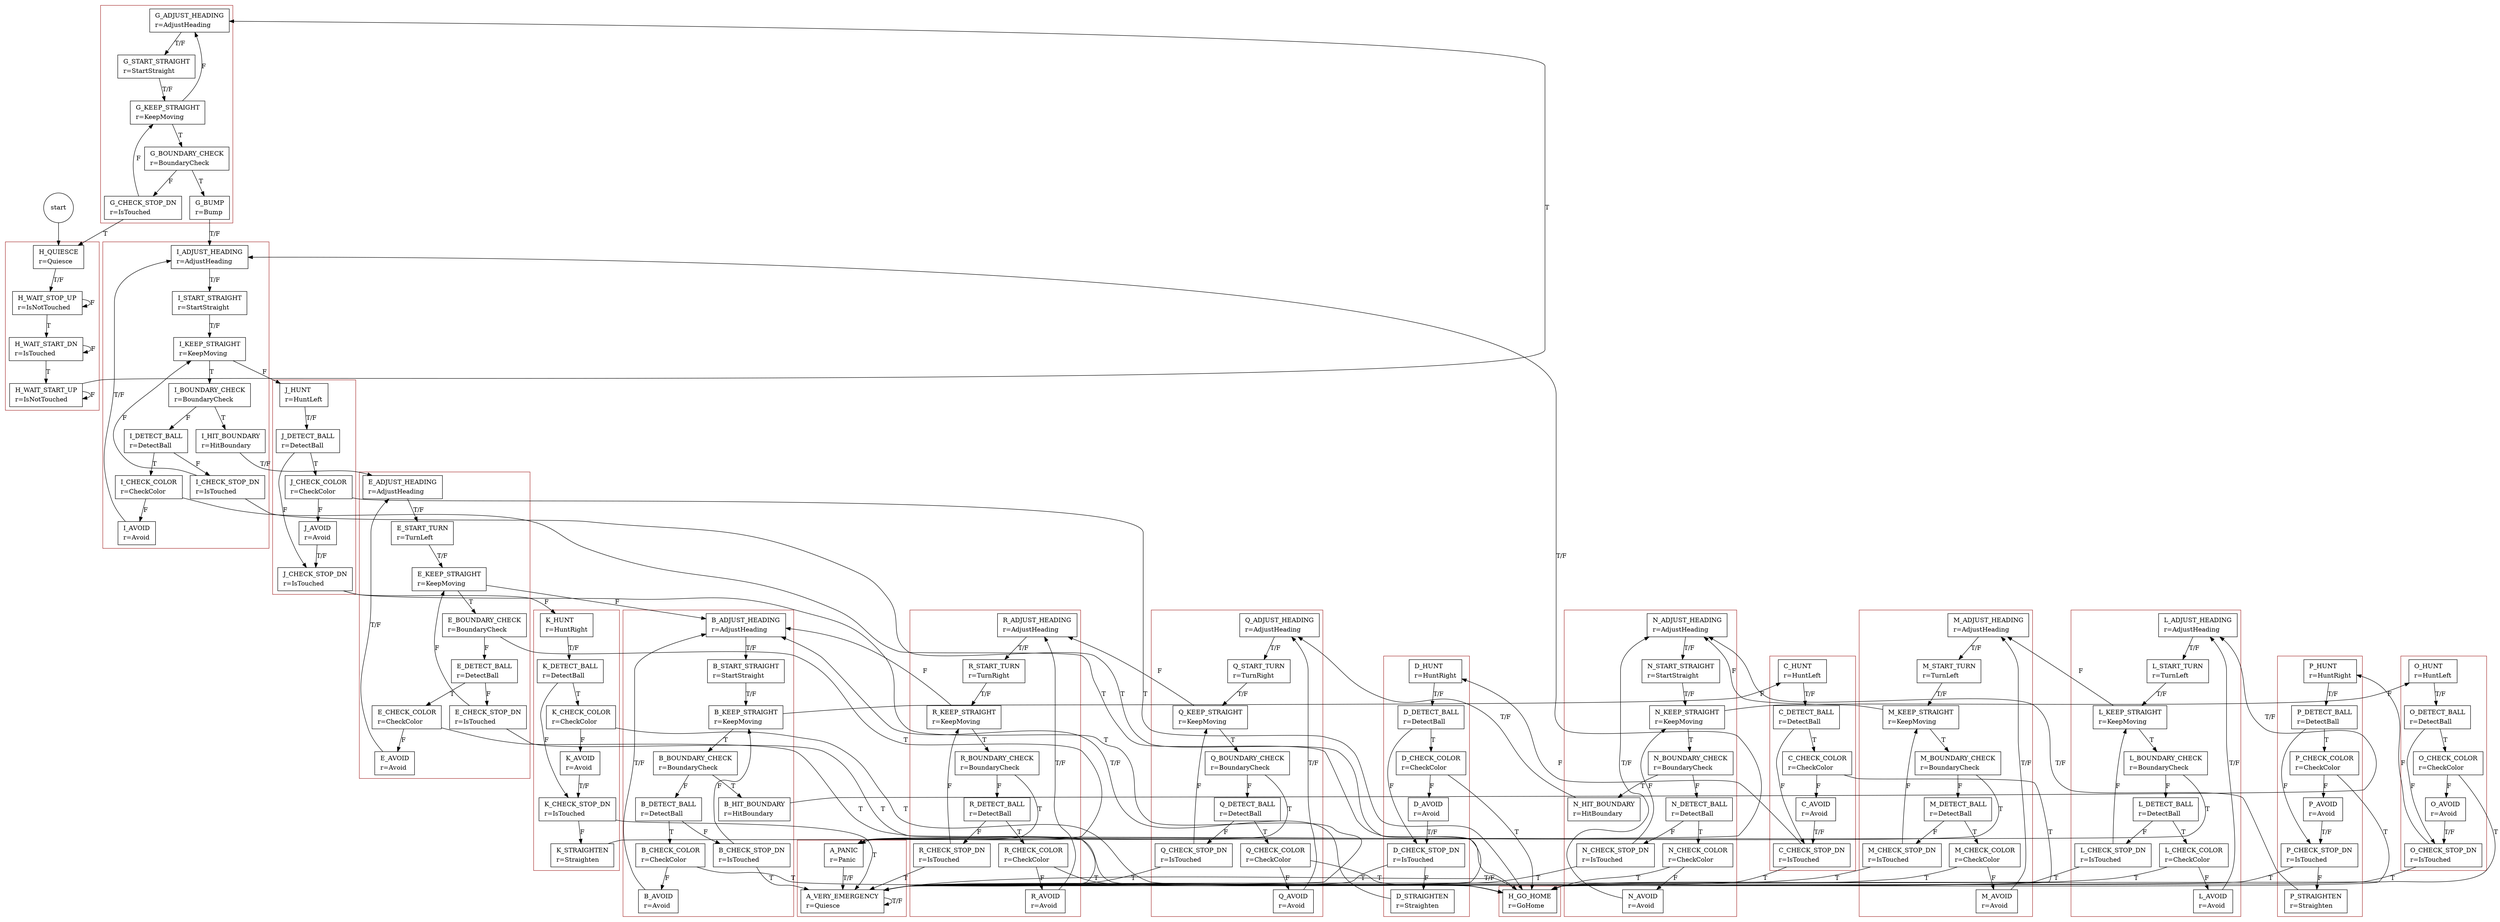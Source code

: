 digraph FSM {

"START" [ shape=circle label="start" ];

#  PANIC/HALT sequence
#
	subgraph cluster_A {

		color = brown;

		A_PANIC          [ shape=box label=<<table border="0"><tr><td align="left">A_PANIC</td></tr><tr><td align="left">r=Panic</td></tr></table>> ];
		A_VERY_EMERGENCY [ shape=box label=<<table border="0"><tr><td align="left">A_VERY_EMERGENCY</td></tr><tr><td align="left">r=Quiesce</td></tr></table>> ];

	}

# "normal" STRAIGHT sequence (next turn is left)
#
	subgraph cluster_B {
	
		color = brown;

		B_ADJUST_HEADING [ shape=box label=<<table border="0"><tr><td align="left">B_ADJUST_HEADING</td></tr><tr><td align="left">r=AdjustHeading</td></tr></table>> ];
		B_START_STRAIGHT [ shape=box label=<<table border="0"><tr><td align="left">B_START_STRAIGHT</td></tr><tr><td align="left">r=StartStraight</td></tr></table>> ];
		B_KEEP_STRAIGHT  [ shape=box label=<<table border="0"><tr><td align="left">B_KEEP_STRAIGHT</td></tr><tr><td align="left">r=KeepMoving</td></tr></table>> ];
		B_BOUNDARY_CHECK [ shape=box label=<<table border="0"><tr><td align="left">B_BOUNDARY_CHECK</td></tr><tr><td align="left">r=BoundaryCheck</td></tr></table>> ];
		B_HIT_BOUNDARY   [ shape=box label=<<table border="0"><tr><td align="left">B_HIT_BOUNDARY</td></tr><tr><td align="left">r=HitBoundary</td></tr></table>> ];
		B_DETECT_BALL    [ shape=box label=<<table border="0"><tr><td align="left">B_DETECT_BALL</td></tr><tr><td align="left">r=DetectBall</td></tr></table>> ];
		B_CHECK_COLOR    [ shape=box label=<<table border="0"><tr><td align="left">B_CHECK_COLOR</td></tr><tr><td align="left">r=CheckColor</td></tr></table>> ];
		B_AVOID          [ shape=box label=<<table border="0"><tr><td align="left">B_AVOID</td></tr><tr><td align="left">r=Avoid</td></tr></table>> ];
		B_CHECK_STOP_DN  [ shape=box label=<<table border="0"><tr><td align="left">B_CHECK_STOP_DN</td></tr><tr><td align="left">r=IsTouched</td></tr></table>> ];

	}		

# "normal" HUNT LEFT sequence (next turn is left)
#
	subgraph cluster_C {
	
		color = brown;

		C_HUNT           [ shape=box label=<<table border="0"><tr><td align="left">C_HUNT</td></tr><tr><td align="left">r=HuntLeft</td></tr></table>> ];
		C_DETECT_BALL    [ shape=box label=<<table border="0"><tr><td align="left">C_DETECT_BALL</td></tr><tr><td align="left">r=DetectBall</td></tr></table>> ];
		C_CHECK_COLOR    [ shape=box label=<<table border="0"><tr><td align="left">C_CHECK_COLOR</td></tr><tr><td align="left">r=CheckColor</td></tr></table>> ];
		C_AVOID          [ shape=box label=<<table border="0"><tr><td align="left">C_AVOID</td></tr><tr><td align="left">r=Avoid</td></tr></table>> ];
		C_CHECK_STOP_DN  [ shape=box label=<<table border="0"><tr><td align="left">C_CHECK_STOP_DN</td></tr><tr><td align="left">r=IsTouched</td></tr></table>> ];

	}		

# "normal" HUNT RIGHT sequence (next turn is left)
#
	subgraph cluster_D {
	
		color = brown;

		D_HUNT           [ shape=box label=<<table border="0"><tr><td align="left">D_HUNT</td></tr><tr><td align="left">r=HuntRight</td></tr></table>> ];
		D_DETECT_BALL    [ shape=box label=<<table border="0"><tr><td align="left">D_DETECT_BALL</td></tr><tr><td align="left">r=DetectBall</td></tr></table>> ];
		D_CHECK_COLOR    [ shape=box label=<<table border="0"><tr><td align="left">D_CHECK_COLOR</td></tr><tr><td align="left">r=CheckColor</td></tr></table>> ];
		D_AVOID          [ shape=box label=<<table border="0"><tr><td align="left">D_AVOID</td></tr><tr><td align="left">r=Avoid</td></tr></table>> ];
		D_CHECK_STOP_DN  [ shape=box label=<<table border="0"><tr><td align="left">D_CHECK_STOP_DN</td></tr><tr><td align="left">r=IsTouched</td></tr></table>> ];
		D_STRAIGHTEN     [ shape=box label=<<table border="0"><tr><td align="left">D_STRAIGHTEN</td></tr><tr><td align="left">r=Straighten</td></tr></table>> ];

	}		

# TURN LEFT 90 sequence
#
	subgraph cluster_E {
	
		color = brown;

		E_ADJUST_HEADING [ shape=box label=<<table border="0"><tr><td align="left">E_ADJUST_HEADING</td></tr><tr><td align="left">r=AdjustHeading</td></tr></table>> ];
		E_START_TURN     [ shape=box label=<<table border="0"><tr><td align="left">E_START_TURN</td></tr><tr><td align="left">r=TurnLeft</td></tr></table>> ];
		E_KEEP_TURNING   [ shape=box label=<<table border="0"><tr><td align="left">E_KEEP_STRAIGHT</td></tr><tr><td align="left">r=KeepMoving</td></tr></table>> ];
		E_BOUNDARY_CHECK [ shape=box label=<<table border="0"><tr><td align="left">E_BOUNDARY_CHECK</td></tr><tr><td align="left">r=BoundaryCheck</td></tr></table>> ];
		E_DETECT_BALL    [ shape=box label=<<table border="0"><tr><td align="left">E_DETECT_BALL</td></tr><tr><td align="left">r=DetectBall</td></tr></table>> ];
		E_CHECK_COLOR    [ shape=box label=<<table border="0"><tr><td align="left">E_CHECK_COLOR</td></tr><tr><td align="left">r=CheckColor</td></tr></table>> ];
		E_AVOID          [ shape=box label=<<table border="0"><tr><td align="left">E_AVOID</td></tr><tr><td align="left">r=Avoid</td></tr></table>> ];
		E_CHECK_STOP_DN  [ shape=box label=<<table border="0"><tr><td align="left">E_CHECK_STOP_DN</td></tr><tr><td align="left">r=IsTouched</td></tr></table>> ];

	}

# HOME sequence
#	
	subgraph cluster_F {
	
		color = brown;

		F_GO_HOME        [ shape=box label=<<table border="0"><tr><td align="left">H_GO_HOME</td></tr><tr><td align="left">r=GoHome</td></tr></table>> ];
	
	}

# "think outside the box" STRAIGHT sequence
#
	subgraph cluster_G {
	
		color = brown;

		G_ADJUST_HEADING [ shape=box label=<<table border="0"><tr><td align="left">G_ADJUST_HEADING</td></tr><tr><td align="left">r=AdjustHeading</td></tr></table>> ];
		G_START_STRAIGHT [ shape=box label=<<table border="0"><tr><td align="left">G_START_STRAIGHT</td></tr><tr><td align="left">r=StartStraight</td></tr></table>> ];
		G_KEEP_STRAIGHT  [ shape=box label=<<table border="0"><tr><td align="left">G_KEEP_STRAIGHT</td></tr><tr><td align="left">r=KeepMoving</td></tr></table>> ];
		G_BOUNDARY_CHECK [ shape=box label=<<table border="0"><tr><td align="left">G_BOUNDARY_CHECK</td></tr><tr><td align="left">r=BoundaryCheck</td></tr></table>> ];
		G_BUMP           [ shape=box label=<<table border="0"><tr><td align="left">G_BUMP</td></tr><tr><td align="left">r=Bump</td></tr></table>> ];
		G_CHECK_STOP_DN  [ shape=box label=<<table border="0"><tr><td align="left">G_CHECK_STOP_DN</td></tr><tr><td align="left">r=IsTouched</td></tr></table>> ];

	}		

# "think outside the box" QUIESCE sequence
#
	subgraph cluster_H {

		color = brown;

		H_QUIESCE        [ shape=box label=<<table border="0"><tr><td align="left">H_QUIESCE</td></tr><tr><td align="left">r=Quiesce</td></tr></table>> ];
		H_WAIT_STOP_UP   [ shape=box label=<<table border="0"><tr><td align="left">H_WAIT_STOP_UP</td></tr><tr><td align="left">r=IsNotTouched</td></tr></table>> ];
		H_WAIT_START_DN  [ shape=box label=<<table border="0"><tr><td align="left">H_WAIT_START_DN</td></tr><tr><td align="left">r=IsTouched</td></tr></table>> ];
		H_WAIT_START_UP  [ shape=box label=<<table border="0"><tr><td align="left">H_WAIT_START_UP</td></tr><tr><td align="left">r=IsNotTouched</td></tr></table>> ];

	}

# "sprinting" STRAIGHT sequence
#
	subgraph cluster_I {
	
		color = brown;

		I_ADJUST_HEADING [ shape=box label=<<table border="0"><tr><td align="left">I_ADJUST_HEADING</td></tr><tr><td align="left">r=AdjustHeading</td></tr></table>> ];
		I_START_STRAIGHT [ shape=box label=<<table border="0"><tr><td align="left">I_START_STRAIGHT</td></tr><tr><td align="left">r=StartStraight</td></tr></table>> ];
		I_KEEP_STRAIGHT  [ shape=box label=<<table border="0"><tr><td align="left">I_KEEP_STRAIGHT</td></tr><tr><td align="left">r=KeepMoving</td></tr></table>> ];
		I_BOUNDARY_CHECK [ shape=box label=<<table border="0"><tr><td align="left">I_BOUNDARY_CHECK</td></tr><tr><td align="left">r=BoundaryCheck</td></tr></table>> ];
		I_HIT_BOUNDARY   [ shape=box label=<<table border="0"><tr><td align="left">I_HIT_BOUNDARY</td></tr><tr><td align="left">r=HitBoundary</td></tr></table>> ];
		I_DETECT_BALL    [ shape=box label=<<table border="0"><tr><td align="left">I_DETECT_BALL</td></tr><tr><td align="left">r=DetectBall</td></tr></table>> ];
		I_CHECK_COLOR    [ shape=box label=<<table border="0"><tr><td align="left">I_CHECK_COLOR</td></tr><tr><td align="left">r=CheckColor</td></tr></table>> ];
		I_AVOID          [ shape=box label=<<table border="0"><tr><td align="left">I_AVOID</td></tr><tr><td align="left">r=Avoid</td></tr></table>> ];
		I_CHECK_STOP_DN  [ shape=box label=<<table border="0"><tr><td align="left">I_CHECK_STOP_DN</td></tr><tr><td align="left">r=IsTouched</td></tr></table>> ];

	}	

# "sprinting" HUNT LEFT sequence
#
	subgraph cluster_J {
	
		color = brown;

		J_HUNT           [ shape=box label=<<table border="0"><tr><td align="left">J_HUNT</td></tr><tr><td align="left">r=HuntLeft</td></tr></table>> ];
		J_DETECT_BALL    [ shape=box label=<<table border="0"><tr><td align="left">J_DETECT_BALL</td></tr><tr><td align="left">r=DetectBall</td></tr></table>> ];
		J_CHECK_COLOR    [ shape=box label=<<table border="0"><tr><td align="left">J_CHECK_COLOR</td></tr><tr><td align="left">r=CheckColor</td></tr></table>> ];
		J_AVOID          [ shape=box label=<<table border="0"><tr><td align="left">J_AVOID</td></tr><tr><td align="left">r=Avoid</td></tr></table>> ];
		J_CHECK_STOP_DN  [ shape=box label=<<table border="0"><tr><td align="left">J_CHECK_STOP_DN</td></tr><tr><td align="left">r=IsTouched</td></tr></table>> ];

	}		

# "sprinting" HUNT RIGHT sequence
#
	subgraph cluster_K {
	
		color = brown;

		K_HUNT           [ shape=box label=<<table border="0"><tr><td align="left">K_HUNT</td></tr><tr><td align="left">r=HuntRight</td></tr></table>> ];
		K_DETECT_BALL    [ shape=box label=<<table border="0"><tr><td align="left">K_DETECT_BALL</td></tr><tr><td align="left">r=DetectBall</td></tr></table>> ];
		K_CHECK_COLOR    [ shape=box label=<<table border="0"><tr><td align="left">K_CHECK_COLOR</td></tr><tr><td align="left">r=CheckColor</td></tr></table>> ];
		K_AVOID          [ shape=box label=<<table border="0"><tr><td align="left">K_AVOID</td></tr><tr><td align="left">r=Avoid</td></tr></table>> ];
		K_CHECK_STOP_DN  [ shape=box label=<<table border="0"><tr><td align="left">K_CHECK_STOP_DN</td></tr><tr><td align="left">r=IsTouched</td></tr></table>> ];
		K_STRAIGHTEN     [ shape=box label=<<table border="0"><tr><td align="left">K_STRAIGHTEN</td></tr><tr><td align="left">r=Straighten</td></tr></table>> ];

	}		

# TURN LEFT 180 sequence (part 1)
#
	subgraph cluster_L {
	
		color = brown;

		L_ADJUST_HEADING [ shape=box label=<<table border="0"><tr><td align="left">L_ADJUST_HEADING</td></tr><tr><td align="left">r=AdjustHeading</td></tr></table>> ];
		L_START_TURN     [ shape=box label=<<table border="0"><tr><td align="left">L_START_TURN</td></tr><tr><td align="left">r=TurnLeft</td></tr></table>> ];
		L_KEEP_TURNING   [ shape=box label=<<table border="0"><tr><td align="left">L_KEEP_STRAIGHT</td></tr><tr><td align="left">r=KeepMoving</td></tr></table>> ];
		L_BOUNDARY_CHECK [ shape=box label=<<table border="0"><tr><td align="left">L_BOUNDARY_CHECK</td></tr><tr><td align="left">r=BoundaryCheck</td></tr></table>> ];
		L_DETECT_BALL    [ shape=box label=<<table border="0"><tr><td align="left">L_DETECT_BALL</td></tr><tr><td align="left">r=DetectBall</td></tr></table>> ];
		L_CHECK_COLOR    [ shape=box label=<<table border="0"><tr><td align="left">L_CHECK_COLOR</td></tr><tr><td align="left">r=CheckColor</td></tr></table>> ];
		L_AVOID          [ shape=box label=<<table border="0"><tr><td align="left">L_AVOID</td></tr><tr><td align="left">r=Avoid</td></tr></table>> ];
		L_CHECK_STOP_DN  [ shape=box label=<<table border="0"><tr><td align="left">L_CHECK_STOP_DN</td></tr><tr><td align="left">r=IsTouched</td></tr></table>> ];

	}

# TURN LEFT 180 sequence (part 2)
#
	subgraph cluster_M {
	
		color = brown;

		M_ADJUST_HEADING [ shape=box label=<<table border="0"><tr><td align="left">M_ADJUST_HEADING</td></tr><tr><td align="left">r=AdjustHeading</td></tr></table>> ];
		M_START_TURN     [ shape=box label=<<table border="0"><tr><td align="left">M_START_TURN</td></tr><tr><td align="left">r=TurnLeft</td></tr></table>> ];
		M_KEEP_TURNING   [ shape=box label=<<table border="0"><tr><td align="left">M_KEEP_STRAIGHT</td></tr><tr><td align="left">r=KeepMoving</td></tr></table>> ];
		M_BOUNDARY_CHECK [ shape=box label=<<table border="0"><tr><td align="left">M_BOUNDARY_CHECK</td></tr><tr><td align="left">r=BoundaryCheck</td></tr></table>> ];
		M_DETECT_BALL    [ shape=box label=<<table border="0"><tr><td align="left">M_DETECT_BALL</td></tr><tr><td align="left">r=DetectBall</td></tr></table>> ];
		M_CHECK_COLOR    [ shape=box label=<<table border="0"><tr><td align="left">M_CHECK_COLOR</td></tr><tr><td align="left">r=CheckColor</td></tr></table>> ];
		M_AVOID          [ shape=box label=<<table border="0"><tr><td align="left">M_AVOID</td></tr><tr><td align="left">r=Avoid</td></tr></table>> ];
		M_CHECK_STOP_DN  [ shape=box label=<<table border="0"><tr><td align="left">M_CHECK_STOP_DN</td></tr><tr><td align="left">r=IsTouched</td></tr></table>> ];

	}

# "normal" STRAIGHT sequence (next turn is right)
#
	subgraph cluster_N {
	
		color = brown;

		N_ADJUST_HEADING [ shape=box label=<<table border="0"><tr><td align="left">N_ADJUST_HEADING</td></tr><tr><td align="left">r=AdjustHeading</td></tr></table>> ];
		N_START_STRAIGHT [ shape=box label=<<table border="0"><tr><td align="left">N_START_STRAIGHT</td></tr><tr><td align="left">r=StartStraight</td></tr></table>> ];
		N_KEEP_STRAIGHT  [ shape=box label=<<table border="0"><tr><td align="left">N_KEEP_STRAIGHT</td></tr><tr><td align="left">r=KeepMoving</td></tr></table>> ];
		N_BOUNDARY_CHECK [ shape=box label=<<table border="0"><tr><td align="left">N_BOUNDARY_CHECK</td></tr><tr><td align="left">r=BoundaryCheck</td></tr></table>> ];
		N_HIT_BOUNDARY   [ shape=box label=<<table border="0"><tr><td align="left">N_HIT_BOUNDARY</td></tr><tr><td align="left">r=HitBoundary</td></tr></table>> ];
		N_DETECT_BALL    [ shape=box label=<<table border="0"><tr><td align="left">N_DETECT_BALL</td></tr><tr><td align="left">r=DetectBall</td></tr></table>> ];
		N_CHECK_COLOR    [ shape=box label=<<table border="0"><tr><td align="left">N_CHECK_COLOR</td></tr><tr><td align="left">r=CheckColor</td></tr></table>> ];
		N_AVOID          [ shape=box label=<<table border="0"><tr><td align="left">N_AVOID</td></tr><tr><td align="left">r=Avoid</td></tr></table>> ];
		N_CHECK_STOP_DN  [ shape=box label=<<table border="0"><tr><td align="left">N_CHECK_STOP_DN</td></tr><tr><td align="left">r=IsTouched</td></tr></table>> ];

	}		

# "normal" HUNT LEFT sequence (next turn is right)
#
	subgraph cluster_O {
	
		color = brown;

		O_HUNT           [ shape=box label=<<table border="0"><tr><td align="left">O_HUNT</td></tr><tr><td align="left">r=HuntLeft</td></tr></table>> ];
		O_DETECT_BALL    [ shape=box label=<<table border="0"><tr><td align="left">O_DETECT_BALL</td></tr><tr><td align="left">r=DetectBall</td></tr></table>> ];
		O_CHECK_COLOR    [ shape=box label=<<table border="0"><tr><td align="left">O_CHECK_COLOR</td></tr><tr><td align="left">r=CheckColor</td></tr></table>> ];
		O_AVOID          [ shape=box label=<<table border="0"><tr><td align="left">O_AVOID</td></tr><tr><td align="left">r=Avoid</td></tr></table>> ];
		O_CHECK_STOP_DN  [ shape=box label=<<table border="0"><tr><td align="left">O_CHECK_STOP_DN</td></tr><tr><td align="left">r=IsTouched</td></tr></table>> ];

	}		

# "normal" HUNT RIGHT sequence (next turn is right)
#
	subgraph cluster_P {
	
		color = brown;

		P_HUNT           [ shape=box label=<<table border="0"><tr><td align="left">P_HUNT</td></tr><tr><td align="left">r=HuntRight</td></tr></table>> ];
		P_DETECT_BALL    [ shape=box label=<<table border="0"><tr><td align="left">P_DETECT_BALL</td></tr><tr><td align="left">r=DetectBall</td></tr></table>> ];
		P_CHECK_COLOR    [ shape=box label=<<table border="0"><tr><td align="left">P_CHECK_COLOR</td></tr><tr><td align="left">r=CheckColor</td></tr></table>> ];
		P_AVOID          [ shape=box label=<<table border="0"><tr><td align="left">P_AVOID</td></tr><tr><td align="left">r=Avoid</td></tr></table>> ];
		P_CHECK_STOP_DN  [ shape=box label=<<table border="0"><tr><td align="left">P_CHECK_STOP_DN</td></tr><tr><td align="left">r=IsTouched</td></tr></table>> ];
		P_STRAIGHTEN     [ shape=box label=<<table border="0"><tr><td align="left">P_STRAIGHTEN</td></tr><tr><td align="left">r=Straighten</td></tr></table>> ];

	}		

# TURN RIGHT 180 sequence (part 1)
#
	subgraph cluster_Q {
	
		color = brown;

		Q_ADJUST_HEADING [ shape=box label=<<table border="0"><tr><td align="left">Q_ADJUST_HEADING</td></tr><tr><td align="left">r=AdjustHeading</td></tr></table>> ];
		Q_START_TURN     [ shape=box label=<<table border="0"><tr><td align="left">Q_START_TURN</td></tr><tr><td align="left">r=TurnRight</td></tr></table>> ];
		Q_KEEP_TURNING   [ shape=box label=<<table border="0"><tr><td align="left">Q_KEEP_STRAIGHT</td></tr><tr><td align="left">r=KeepMoving</td></tr></table>> ];
		Q_BOUNDARY_CHECK [ shape=box label=<<table border="0"><tr><td align="left">Q_BOUNDARY_CHECK</td></tr><tr><td align="left">r=BoundaryCheck</td></tr></table>> ];
		Q_DETECT_BALL    [ shape=box label=<<table border="0"><tr><td align="left">Q_DETECT_BALL</td></tr><tr><td align="left">r=DetectBall</td></tr></table>> ];
		Q_CHECK_COLOR    [ shape=box label=<<table border="0"><tr><td align="left">Q_CHECK_COLOR</td></tr><tr><td align="left">r=CheckColor</td></tr></table>> ];
		Q_AVOID          [ shape=box label=<<table border="0"><tr><td align="left">Q_AVOID</td></tr><tr><td align="left">r=Avoid</td></tr></table>> ];
		Q_CHECK_STOP_DN  [ shape=box label=<<table border="0"><tr><td align="left">Q_CHECK_STOP_DN</td></tr><tr><td align="left">r=IsTouched</td></tr></table>> ];

	}

# TURN RIGHT 180 sequence (part 2)
#
	subgraph cluster_R {
	
		color = brown;

		R_ADJUST_HEADING [ shape=box label=<<table border="0"><tr><td align="left">R_ADJUST_HEADING</td></tr><tr><td align="left">r=AdjustHeading</td></tr></table>> ];
		R_START_TURN     [ shape=box label=<<table border="0"><tr><td align="left">R_START_TURN</td></tr><tr><td align="left">r=TurnRight</td></tr></table>> ];
		R_KEEP_TURNING   [ shape=box label=<<table border="0"><tr><td align="left">R_KEEP_STRAIGHT</td></tr><tr><td align="left">r=KeepMoving</td></tr></table>> ];
		R_BOUNDARY_CHECK [ shape=box label=<<table border="0"><tr><td align="left">R_BOUNDARY_CHECK</td></tr><tr><td align="left">r=BoundaryCheck</td></tr></table>> ];
		R_DETECT_BALL    [ shape=box label=<<table border="0"><tr><td align="left">R_DETECT_BALL</td></tr><tr><td align="left">r=DetectBall</td></tr></table>> ];
		R_CHECK_COLOR    [ shape=box label=<<table border="0"><tr><td align="left">R_CHECK_COLOR</td></tr><tr><td align="left">r=CheckColor</td></tr></table>> ];
		R_AVOID          [ shape=box label=<<table border="0"><tr><td align="left">R_AVOID</td></tr><tr><td align="left">r=Avoid</td></tr></table>> ];
		R_CHECK_STOP_DN  [ shape=box label=<<table border="0"><tr><td align="left">R_CHECK_STOP_DN</td></tr><tr><td align="left">r=IsTouched</td></tr></table>> ];

	}

	START            -> H_QUIESCE;

	A_PANIC          -> A_VERY_EMERGENCY [ label = "T/F" ];
	A_VERY_EMERGENCY -> A_VERY_EMERGENCY [ label = "T/F" ];

	B_ADJUST_HEADING -> B_START_STRAIGHT [ label = "T/F" ];
	B_START_STRAIGHT -> B_KEEP_STRAIGHT  [ label = "T/F" ];
	B_KEEP_STRAIGHT  -> B_BOUNDARY_CHECK [ label = "T" ];
	B_KEEP_STRAIGHT  -> C_HUNT           [ label = "F" ];
	B_BOUNDARY_CHECK -> B_HIT_BOUNDARY   [ label = "T" ];
	B_BOUNDARY_CHECK -> B_DETECT_BALL    [ label = "F" ];
	B_HIT_BOUNDARY   -> L_ADJUST_HEADING [ label = "T/F" ];
	B_DETECT_BALL    -> B_CHECK_COLOR    [ label = "T" ];
	B_DETECT_BALL    -> B_CHECK_STOP_DN  [ label = "F" ];
	B_CHECK_COLOR    -> F_GO_HOME        [ label = "T" ];
	B_CHECK_COLOR    -> B_AVOID          [ label = "F" ];
	B_AVOID          -> B_ADJUST_HEADING [ label = "T/F" ];
	B_CHECK_STOP_DN  -> A_VERY_EMERGENCY [ label = "T" ];
	B_CHECK_STOP_DN  -> B_KEEP_STRAIGHT  [ label = "F" ];

	C_HUNT           -> C_DETECT_BALL    [ label = "T/F" ];
	C_DETECT_BALL    -> C_CHECK_COLOR    [ label = "T" ];
	C_DETECT_BALL    -> C_CHECK_STOP_DN  [ label = "F" ];
	C_CHECK_COLOR    -> F_GO_HOME        [ label = "T" ];
	C_CHECK_COLOR    -> C_AVOID          [ label = "F" ];
	C_AVOID          -> C_CHECK_STOP_DN  [ label = "T/F" ];
	C_CHECK_STOP_DN  -> A_VERY_EMERGENCY [ label = "T" ];
	C_CHECK_STOP_DN  -> D_HUNT           [ label = "F" ];

	D_HUNT           -> D_DETECT_BALL    [ label = "T/F" ];
	D_DETECT_BALL    -> D_CHECK_COLOR    [ label = "T" ];
	D_DETECT_BALL    -> D_CHECK_STOP_DN  [ label = "F" ];
	D_CHECK_COLOR    -> F_GO_HOME        [ label = "T" ];
	D_CHECK_COLOR    -> D_AVOID          [ label = "F" ];
	D_AVOID          -> D_CHECK_STOP_DN  [ label = "T/F" ];
	D_CHECK_STOP_DN  -> A_VERY_EMERGENCY [ label = "T" ];
	D_CHECK_STOP_DN  -> D_STRAIGHTEN     [ label = "F" ];
	D_STRAIGHTEN     -> B_ADJUST_HEADING [ label = "T/F" ];
	
	E_ADJUST_HEADING -> E_START_TURN     [ label = "T/F" ];
	E_START_TURN     -> E_KEEP_TURNING   [ label = "T/F" ];
	E_KEEP_TURNING   -> E_BOUNDARY_CHECK [ label = "T" ];
	E_KEEP_TURNING   -> B_ADJUST_HEADING [ label = "F" ];
	E_BOUNDARY_CHECK -> A_PANIC          [ label = "T" ];
	E_BOUNDARY_CHECK -> E_DETECT_BALL    [ label = "F" ];
	E_DETECT_BALL    -> E_CHECK_COLOR    [ label = "T" ];
	E_DETECT_BALL    -> E_CHECK_STOP_DN  [ label = "F" ];
	E_CHECK_COLOR    -> F_GO_HOME        [ label = "T" ];
	E_CHECK_COLOR    -> E_AVOID          [ label = "F" ];
	E_AVOID          -> E_ADJUST_HEADING [ label = "T/F" ];
	E_CHECK_STOP_DN  -> A_VERY_EMERGENCY [ label = "T" ];
	E_CHECK_STOP_DN  -> E_KEEP_TURNING   [ label = "F" ];
	
	F_GO_HOME        -> A_VERY_EMERGENCY [ label = "T/F" ];

	G_ADJUST_HEADING -> G_START_STRAIGHT [ label = "T/F" ];
	G_START_STRAIGHT -> G_KEEP_STRAIGHT  [ label = "T/F" ];
	G_KEEP_STRAIGHT  -> G_BOUNDARY_CHECK [ label = "T" ];
	G_KEEP_STRAIGHT  -> G_ADJUST_HEADING [ label = "F" ];
	G_BOUNDARY_CHECK -> G_BUMP           [ label = "T" ];
	G_BOUNDARY_CHECK -> G_CHECK_STOP_DN  [ label = "F" ];
	G_BUMP           -> I_ADJUST_HEADING [ label = "T/F" ];
	G_CHECK_STOP_DN  -> H_QUIESCE        [ label = "T" ];
	G_CHECK_STOP_DN  -> G_KEEP_STRAIGHT  [ label = "F" ];

	H_QUIESCE        -> H_WAIT_STOP_UP   [ label = "T/F" ];
	H_WAIT_STOP_UP   -> H_WAIT_START_DN  [ label = "T" ];
	H_WAIT_STOP_UP   -> H_WAIT_STOP_UP   [ label = "F" ];
	H_WAIT_START_DN  -> H_WAIT_START_UP  [ label = "T" ];
	H_WAIT_START_DN  -> H_WAIT_START_DN  [ label = "F" ];
	H_WAIT_START_UP  -> G_ADJUST_HEADING [ label = "T" ];
	H_WAIT_START_UP  -> H_WAIT_START_UP  [ label = "F" ];
	
	I_ADJUST_HEADING -> I_START_STRAIGHT [ label = "T/F" ];
	I_START_STRAIGHT -> I_KEEP_STRAIGHT  [ label = "T/F" ];
	I_KEEP_STRAIGHT  -> I_BOUNDARY_CHECK [ label = "T" ];
	I_KEEP_STRAIGHT  -> J_HUNT           [ label = "F" ];
	I_BOUNDARY_CHECK -> I_HIT_BOUNDARY   [ label = "T" ];
	I_BOUNDARY_CHECK -> I_DETECT_BALL    [ label = "F" ];
	I_HIT_BOUNDARY   -> E_ADJUST_HEADING [ label = "T/F" ];
	I_DETECT_BALL    -> I_CHECK_COLOR    [ label = "T" ];
	I_DETECT_BALL    -> I_CHECK_STOP_DN  [ label = "F" ];
	I_CHECK_COLOR    -> F_GO_HOME        [ label = "T" ];
	I_CHECK_COLOR    -> I_AVOID          [ label = "F" ];
	I_AVOID          -> I_ADJUST_HEADING [ label = "T/F" ];
	I_CHECK_STOP_DN  -> A_VERY_EMERGENCY [ label = "T" ];
	I_CHECK_STOP_DN  -> I_KEEP_STRAIGHT  [ label = "F" ];

	J_HUNT           -> J_DETECT_BALL    [ label = "T/F" ];
	J_DETECT_BALL    -> J_CHECK_COLOR    [ label = "T" ];
	J_DETECT_BALL    -> J_CHECK_STOP_DN  [ label = "F" ];
	J_CHECK_COLOR    -> F_GO_HOME        [ label = "T" ];
	J_CHECK_COLOR    -> J_AVOID          [ label = "F" ];
	J_AVOID          -> J_CHECK_STOP_DN  [ label = "T/F" ];
	J_CHECK_STOP_DN  -> A_VERY_EMERGENCY [ label = "T" ];
	J_CHECK_STOP_DN  -> K_HUNT           [ label = "F" ];

	K_HUNT           -> K_DETECT_BALL    [ label = "T/F" ];
	K_DETECT_BALL    -> K_CHECK_COLOR    [ label = "T" ];
	K_DETECT_BALL    -> K_CHECK_STOP_DN  [ label = "F" ];
	K_CHECK_COLOR    -> F_GO_HOME        [ label = "T" ];
	K_CHECK_COLOR    -> K_AVOID          [ label = "F" ];
	K_AVOID          -> K_CHECK_STOP_DN  [ label = "T/F" ];
	K_CHECK_STOP_DN  -> A_VERY_EMERGENCY [ label = "T" ];
	K_CHECK_STOP_DN  -> K_STRAIGHTEN     [ label = "F" ];
	K_STRAIGHTEN     -> I_ADJUST_HEADING [ label = "T/F" ];

	L_ADJUST_HEADING -> L_START_TURN     [ label = "T/F" ];
	L_START_TURN     -> L_KEEP_TURNING   [ label = "T/F" ];
	L_KEEP_TURNING   -> L_BOUNDARY_CHECK [ label = "T" ];
	L_KEEP_TURNING   -> M_ADJUST_HEADING [ label = "F" ];
	L_BOUNDARY_CHECK -> A_PANIC          [ label = "T" ];
	L_BOUNDARY_CHECK -> L_DETECT_BALL    [ label = "F" ];
	L_DETECT_BALL    -> L_CHECK_COLOR    [ label = "T" ];
	L_DETECT_BALL    -> L_CHECK_STOP_DN  [ label = "F" ];
	L_CHECK_COLOR    -> F_GO_HOME        [ label = "T" ];
	L_CHECK_COLOR    -> L_AVOID          [ label = "F" ];
	L_AVOID          -> L_ADJUST_HEADING [ label = "T/F" ];
	L_CHECK_STOP_DN  -> A_VERY_EMERGENCY [ label = "T" ];
	L_CHECK_STOP_DN  -> L_KEEP_TURNING   [ label = "F" ];

	M_ADJUST_HEADING -> M_START_TURN     [ label = "T/F" ];
	M_START_TURN     -> M_KEEP_TURNING   [ label = "T/F" ];
	M_KEEP_TURNING   -> M_BOUNDARY_CHECK [ label = "T" ];
	M_KEEP_TURNING   -> N_ADJUST_HEADING [ label = "F" ];
	M_BOUNDARY_CHECK -> A_PANIC          [ label = "T" ];
	M_BOUNDARY_CHECK -> M_DETECT_BALL    [ label = "F" ];
	M_DETECT_BALL    -> M_CHECK_COLOR    [ label = "T" ];
	M_DETECT_BALL    -> M_CHECK_STOP_DN  [ label = "F" ];
	M_CHECK_COLOR    -> F_GO_HOME        [ label = "T" ];
	M_CHECK_COLOR    -> M_AVOID          [ label = "F" ];
	M_AVOID          -> M_ADJUST_HEADING [ label = "T/F" ];
	M_CHECK_STOP_DN  -> A_VERY_EMERGENCY [ label = "T" ];
	M_CHECK_STOP_DN  -> M_KEEP_TURNING   [ label = "F" ];
	
	N_ADJUST_HEADING -> N_START_STRAIGHT [ label = "T/F" ];
	N_START_STRAIGHT -> N_KEEP_STRAIGHT  [ label = "T/F" ];
	N_KEEP_STRAIGHT  -> N_BOUNDARY_CHECK [ label = "T" ];
	N_KEEP_STRAIGHT  -> O_HUNT           [ label = "F" ];
	N_BOUNDARY_CHECK -> N_HIT_BOUNDARY   [ label = "T" ];
	N_BOUNDARY_CHECK -> N_DETECT_BALL    [ label = "F" ];
	N_HIT_BOUNDARY   -> Q_ADJUST_HEADING [ label = "T/F" ];
	N_DETECT_BALL    -> N_CHECK_COLOR    [ label = "T" ];
	N_DETECT_BALL    -> N_CHECK_STOP_DN  [ label = "F" ];
	N_CHECK_COLOR    -> F_GO_HOME        [ label = "T" ];
	N_CHECK_COLOR    -> N_AVOID          [ label = "F" ];
	N_AVOID          -> N_ADJUST_HEADING [ label = "T/F" ];
	N_CHECK_STOP_DN  -> A_VERY_EMERGENCY [ label = "T" ];
	N_CHECK_STOP_DN  -> N_KEEP_STRAIGHT  [ label = "F" ];

	O_HUNT           -> O_DETECT_BALL    [ label = "T/F" ];
	O_DETECT_BALL    -> O_CHECK_COLOR    [ label = "T" ];
	O_DETECT_BALL    -> O_CHECK_STOP_DN  [ label = "F" ];
	O_CHECK_COLOR    -> F_GO_HOME        [ label = "T" ];
	O_CHECK_COLOR    -> O_AVOID          [ label = "F" ];
	O_AVOID          -> O_CHECK_STOP_DN  [ label = "T/F" ];
	O_CHECK_STOP_DN  -> A_VERY_EMERGENCY [ label = "T" ];
	O_CHECK_STOP_DN  -> P_HUNT           [ label = "F" ];

	P_HUNT           -> P_DETECT_BALL    [ label = "T/F" ];
	P_DETECT_BALL    -> P_CHECK_COLOR    [ label = "T" ];
	P_DETECT_BALL    -> P_CHECK_STOP_DN  [ label = "F" ];
	P_CHECK_COLOR    -> F_GO_HOME        [ label = "T" ];
	P_CHECK_COLOR    -> P_AVOID          [ label = "F" ];
	P_AVOID          -> P_CHECK_STOP_DN  [ label = "T/F" ];
	P_CHECK_STOP_DN  -> A_VERY_EMERGENCY [ label = "T" ];
	P_CHECK_STOP_DN  -> P_STRAIGHTEN     [ label = "F" ];
	P_STRAIGHTEN     -> N_ADJUST_HEADING [ label = "T/F" ];

	Q_ADJUST_HEADING -> Q_START_TURN     [ label = "T/F" ];
	Q_START_TURN     -> Q_KEEP_TURNING   [ label = "T/F" ];
	Q_KEEP_TURNING   -> Q_BOUNDARY_CHECK [ label = "T" ];
	Q_KEEP_TURNING   -> R_ADJUST_HEADING [ label = "F" ];
	Q_BOUNDARY_CHECK -> A_PANIC          [ label = "T" ];
	Q_BOUNDARY_CHECK -> Q_DETECT_BALL    [ label = "F" ];
	Q_DETECT_BALL    -> Q_CHECK_COLOR    [ label = "T" ];
	Q_DETECT_BALL    -> Q_CHECK_STOP_DN  [ label = "F" ];
	Q_CHECK_COLOR    -> F_GO_HOME        [ label = "T" ];
	Q_CHECK_COLOR    -> Q_AVOID          [ label = "F" ];
	Q_AVOID          -> Q_ADJUST_HEADING [ label = "T/F" ];
	Q_CHECK_STOP_DN  -> A_VERY_EMERGENCY [ label = "T" ];
	Q_CHECK_STOP_DN  -> Q_KEEP_TURNING   [ label = "F" ];

	R_ADJUST_HEADING -> R_START_TURN     [ label = "T/F" ];
	R_START_TURN     -> R_KEEP_TURNING   [ label = "T/F" ];
	R_KEEP_TURNING   -> R_BOUNDARY_CHECK [ label = "T" ];
	R_KEEP_TURNING   -> B_ADJUST_HEADING [ label = "F" ];
	R_BOUNDARY_CHECK -> A_PANIC          [ label = "T" ];
	R_BOUNDARY_CHECK -> R_DETECT_BALL    [ label = "F" ];
	R_DETECT_BALL    -> R_CHECK_COLOR    [ label = "T" ];
	R_DETECT_BALL    -> R_CHECK_STOP_DN  [ label = "F" ];
	R_CHECK_COLOR    -> F_GO_HOME        [ label = "T" ];
	R_CHECK_COLOR    -> R_AVOID          [ label = "F" ];
	R_AVOID          -> R_ADJUST_HEADING [ label = "T/F" ];
	R_CHECK_STOP_DN  -> A_VERY_EMERGENCY [ label = "T" ];
	R_CHECK_STOP_DN  -> R_KEEP_TURNING   [ label = "F" ];

}
